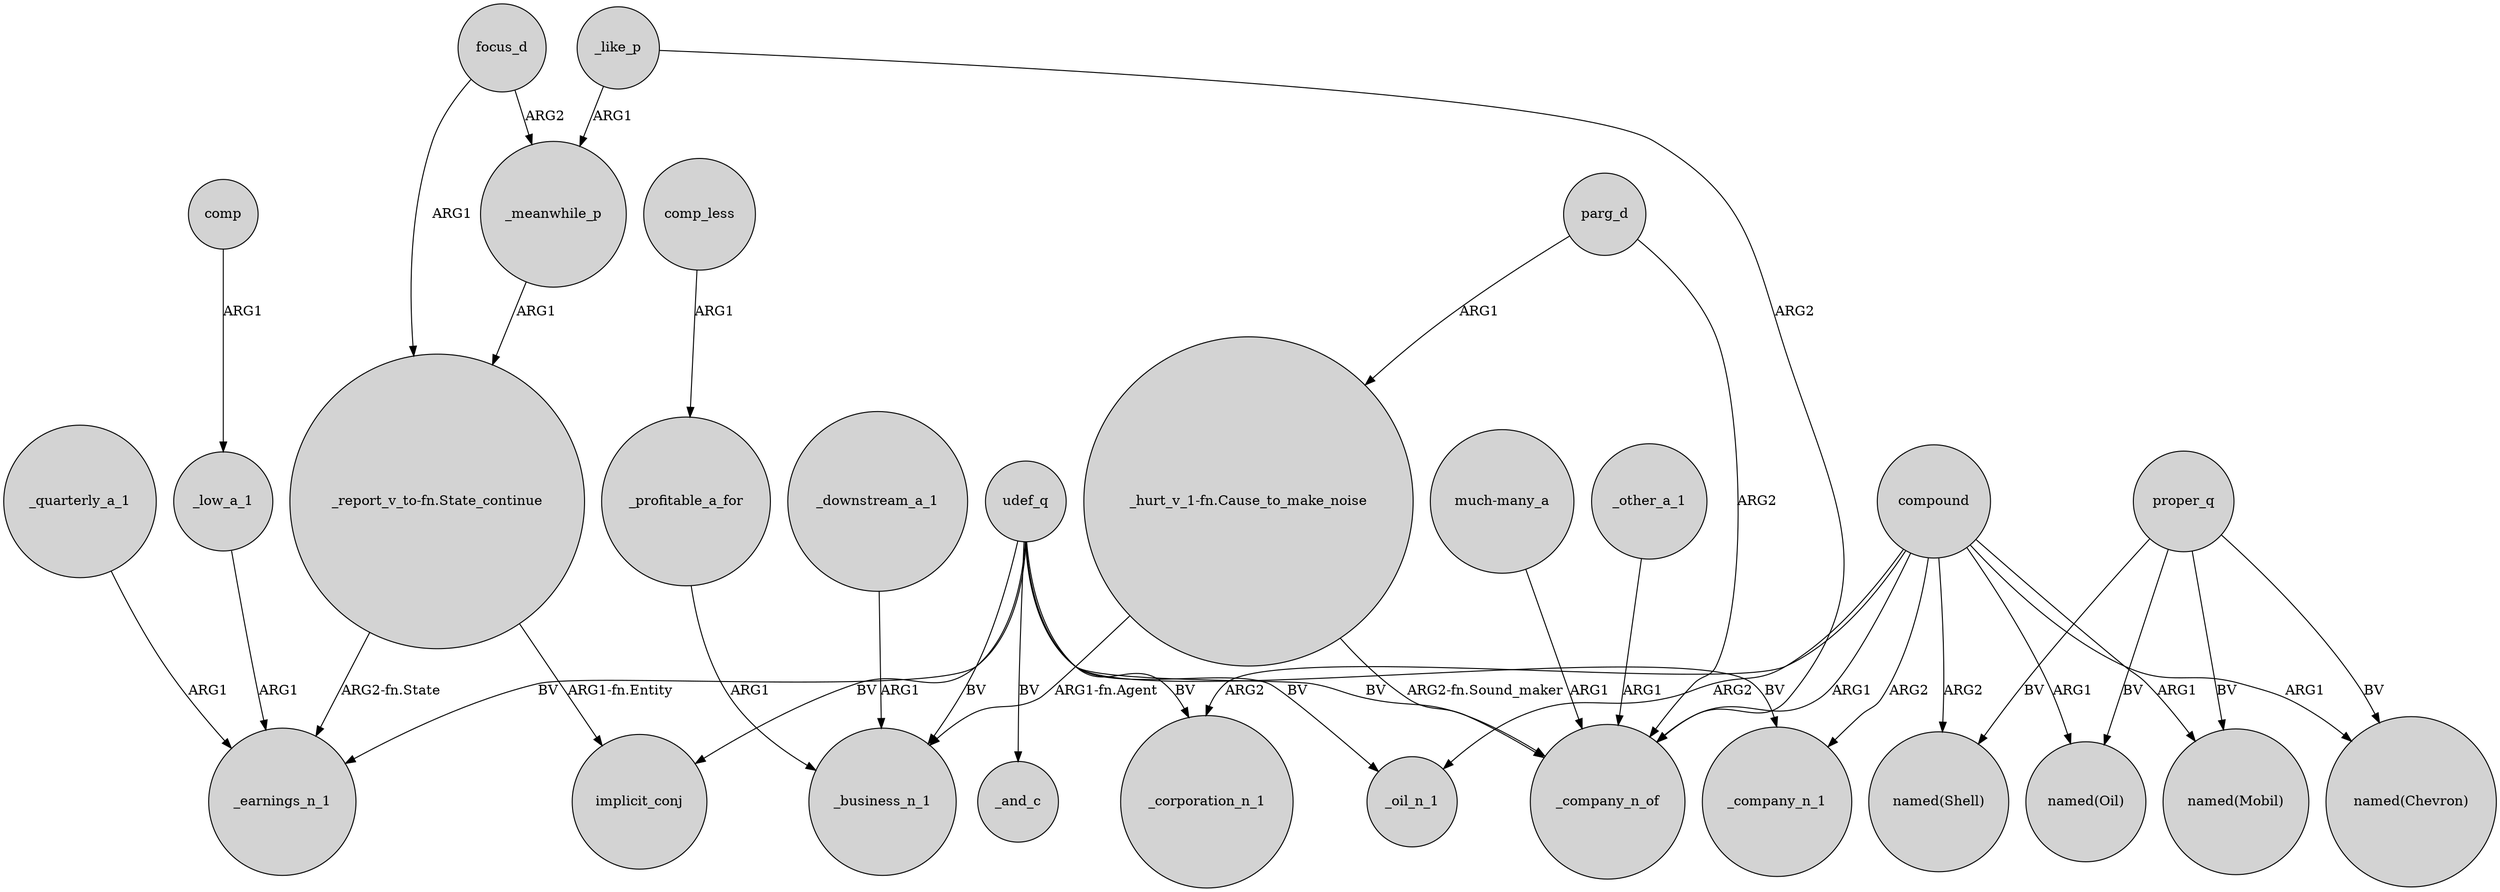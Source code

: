 digraph {
	node [shape=circle style=filled]
	"_report_v_to-fn.State_continue" -> _earnings_n_1 [label="ARG2-fn.State"]
	"_report_v_to-fn.State_continue" -> implicit_conj [label="ARG1-fn.Entity"]
	"_hurt_v_1-fn.Cause_to_make_noise" -> _company_n_of [label="ARG2-fn.Sound_maker"]
	comp_less -> _profitable_a_for [label=ARG1]
	_like_p -> _company_n_of [label=ARG2]
	_like_p -> _meanwhile_p [label=ARG1]
	comp -> _low_a_1 [label=ARG1]
	_low_a_1 -> _earnings_n_1 [label=ARG1]
	compound -> _company_n_1 [label=ARG2]
	udef_q -> _company_n_1 [label=BV]
	udef_q -> _oil_n_1 [label=BV]
	parg_d -> "_hurt_v_1-fn.Cause_to_make_noise" [label=ARG1]
	compound -> "named(Shell)" [label=ARG2]
	compound -> _company_n_of [label=ARG1]
	parg_d -> _company_n_of [label=ARG2]
	udef_q -> _and_c [label=BV]
	udef_q -> _business_n_1 [label=BV]
	compound -> "named(Mobil)" [label=ARG1]
	proper_q -> "named(Mobil)" [label=BV]
	compound -> "named(Chevron)" [label=ARG1]
	_downstream_a_1 -> _business_n_1 [label=ARG1]
	_profitable_a_for -> _business_n_1 [label=ARG1]
	udef_q -> _earnings_n_1 [label=BV]
	focus_d -> _meanwhile_p [label=ARG2]
	udef_q -> _company_n_of [label=BV]
	compound -> _oil_n_1 [label=ARG2]
	compound -> "named(Oil)" [label=ARG1]
	focus_d -> "_report_v_to-fn.State_continue" [label=ARG1]
	proper_q -> "named(Shell)" [label=BV]
	"much-many_a" -> _company_n_of [label=ARG1]
	compound -> _corporation_n_1 [label=ARG2]
	udef_q -> _corporation_n_1 [label=BV]
	"_hurt_v_1-fn.Cause_to_make_noise" -> _business_n_1 [label="ARG1-fn.Agent"]
	proper_q -> "named(Oil)" [label=BV]
	_meanwhile_p -> "_report_v_to-fn.State_continue" [label=ARG1]
	_quarterly_a_1 -> _earnings_n_1 [label=ARG1]
	udef_q -> implicit_conj [label=BV]
	proper_q -> "named(Chevron)" [label=BV]
	_other_a_1 -> _company_n_of [label=ARG1]
}
